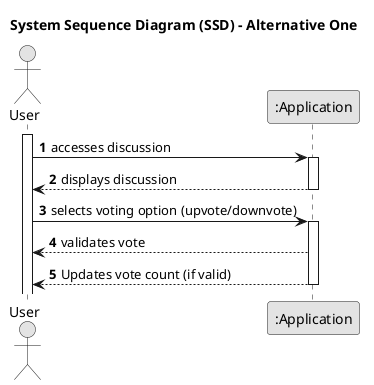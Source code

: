 @startuml
skinparam monochrome true
skinparam packageStyle rectangle
skinparam shadowing false

title System Sequence Diagram (SSD) - Alternative One

autonumber

actor "User" as User
participant ":Application" as System

activate User

    User -> System : accesses discussion
    activate System

        System --> User : displays discussion
    deactivate System

    User -> System : selects voting option (upvote/downvote)
    activate System

        System --> User : validates vote

        System --> User : Updates vote count (if valid)
    deactivate System
@enduml